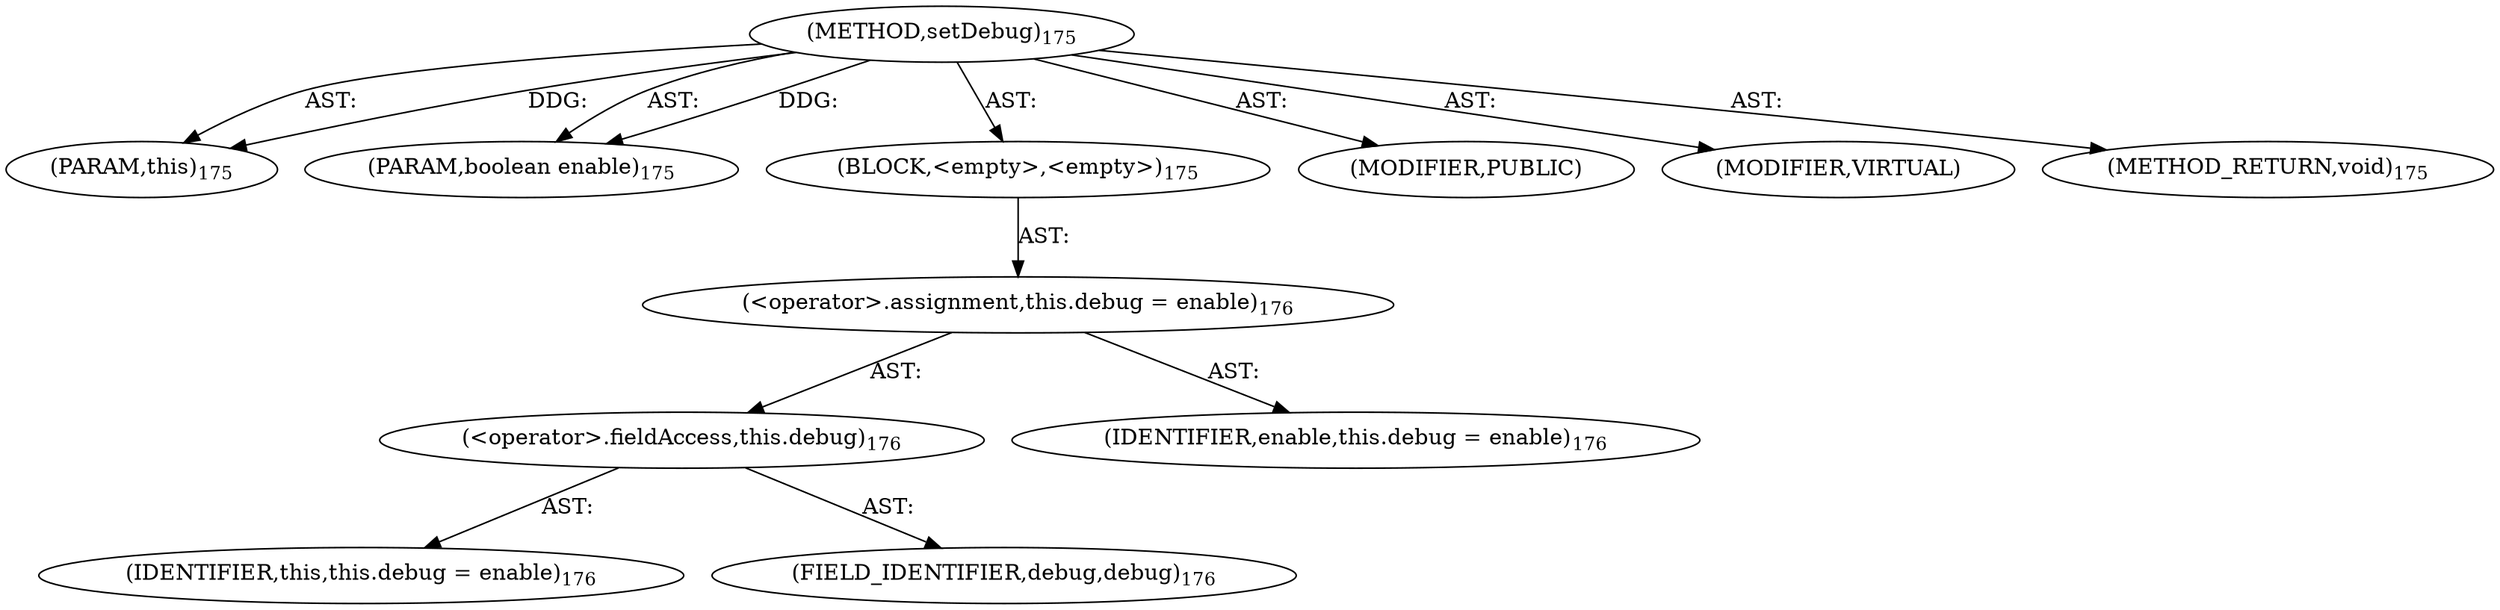 digraph "setDebug" {  
"111669149701" [label = <(METHOD,setDebug)<SUB>175</SUB>> ]
"115964116996" [label = <(PARAM,this)<SUB>175</SUB>> ]
"115964117011" [label = <(PARAM,boolean enable)<SUB>175</SUB>> ]
"25769803783" [label = <(BLOCK,&lt;empty&gt;,&lt;empty&gt;)<SUB>175</SUB>> ]
"30064771116" [label = <(&lt;operator&gt;.assignment,this.debug = enable)<SUB>176</SUB>> ]
"30064771117" [label = <(&lt;operator&gt;.fieldAccess,this.debug)<SUB>176</SUB>> ]
"68719476743" [label = <(IDENTIFIER,this,this.debug = enable)<SUB>176</SUB>> ]
"55834574862" [label = <(FIELD_IDENTIFIER,debug,debug)<SUB>176</SUB>> ]
"68719476793" [label = <(IDENTIFIER,enable,this.debug = enable)<SUB>176</SUB>> ]
"133143986200" [label = <(MODIFIER,PUBLIC)> ]
"133143986201" [label = <(MODIFIER,VIRTUAL)> ]
"128849018885" [label = <(METHOD_RETURN,void)<SUB>175</SUB>> ]
  "111669149701" -> "115964116996"  [ label = "AST: "] 
  "111669149701" -> "115964117011"  [ label = "AST: "] 
  "111669149701" -> "25769803783"  [ label = "AST: "] 
  "111669149701" -> "133143986200"  [ label = "AST: "] 
  "111669149701" -> "133143986201"  [ label = "AST: "] 
  "111669149701" -> "128849018885"  [ label = "AST: "] 
  "25769803783" -> "30064771116"  [ label = "AST: "] 
  "30064771116" -> "30064771117"  [ label = "AST: "] 
  "30064771116" -> "68719476793"  [ label = "AST: "] 
  "30064771117" -> "68719476743"  [ label = "AST: "] 
  "30064771117" -> "55834574862"  [ label = "AST: "] 
  "111669149701" -> "115964116996"  [ label = "DDG: "] 
  "111669149701" -> "115964117011"  [ label = "DDG: "] 
}
